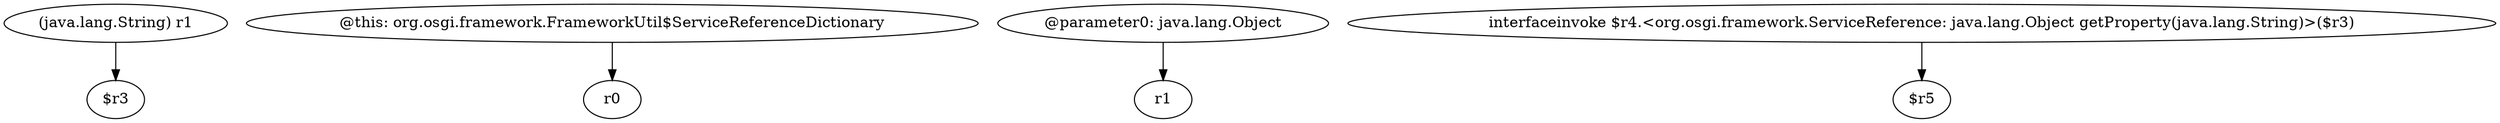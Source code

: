 digraph g {
0[label="(java.lang.String) r1"]
1[label="$r3"]
0->1[label=""]
2[label="@this: org.osgi.framework.FrameworkUtil$ServiceReferenceDictionary"]
3[label="r0"]
2->3[label=""]
4[label="@parameter0: java.lang.Object"]
5[label="r1"]
4->5[label=""]
6[label="interfaceinvoke $r4.<org.osgi.framework.ServiceReference: java.lang.Object getProperty(java.lang.String)>($r3)"]
7[label="$r5"]
6->7[label=""]
}